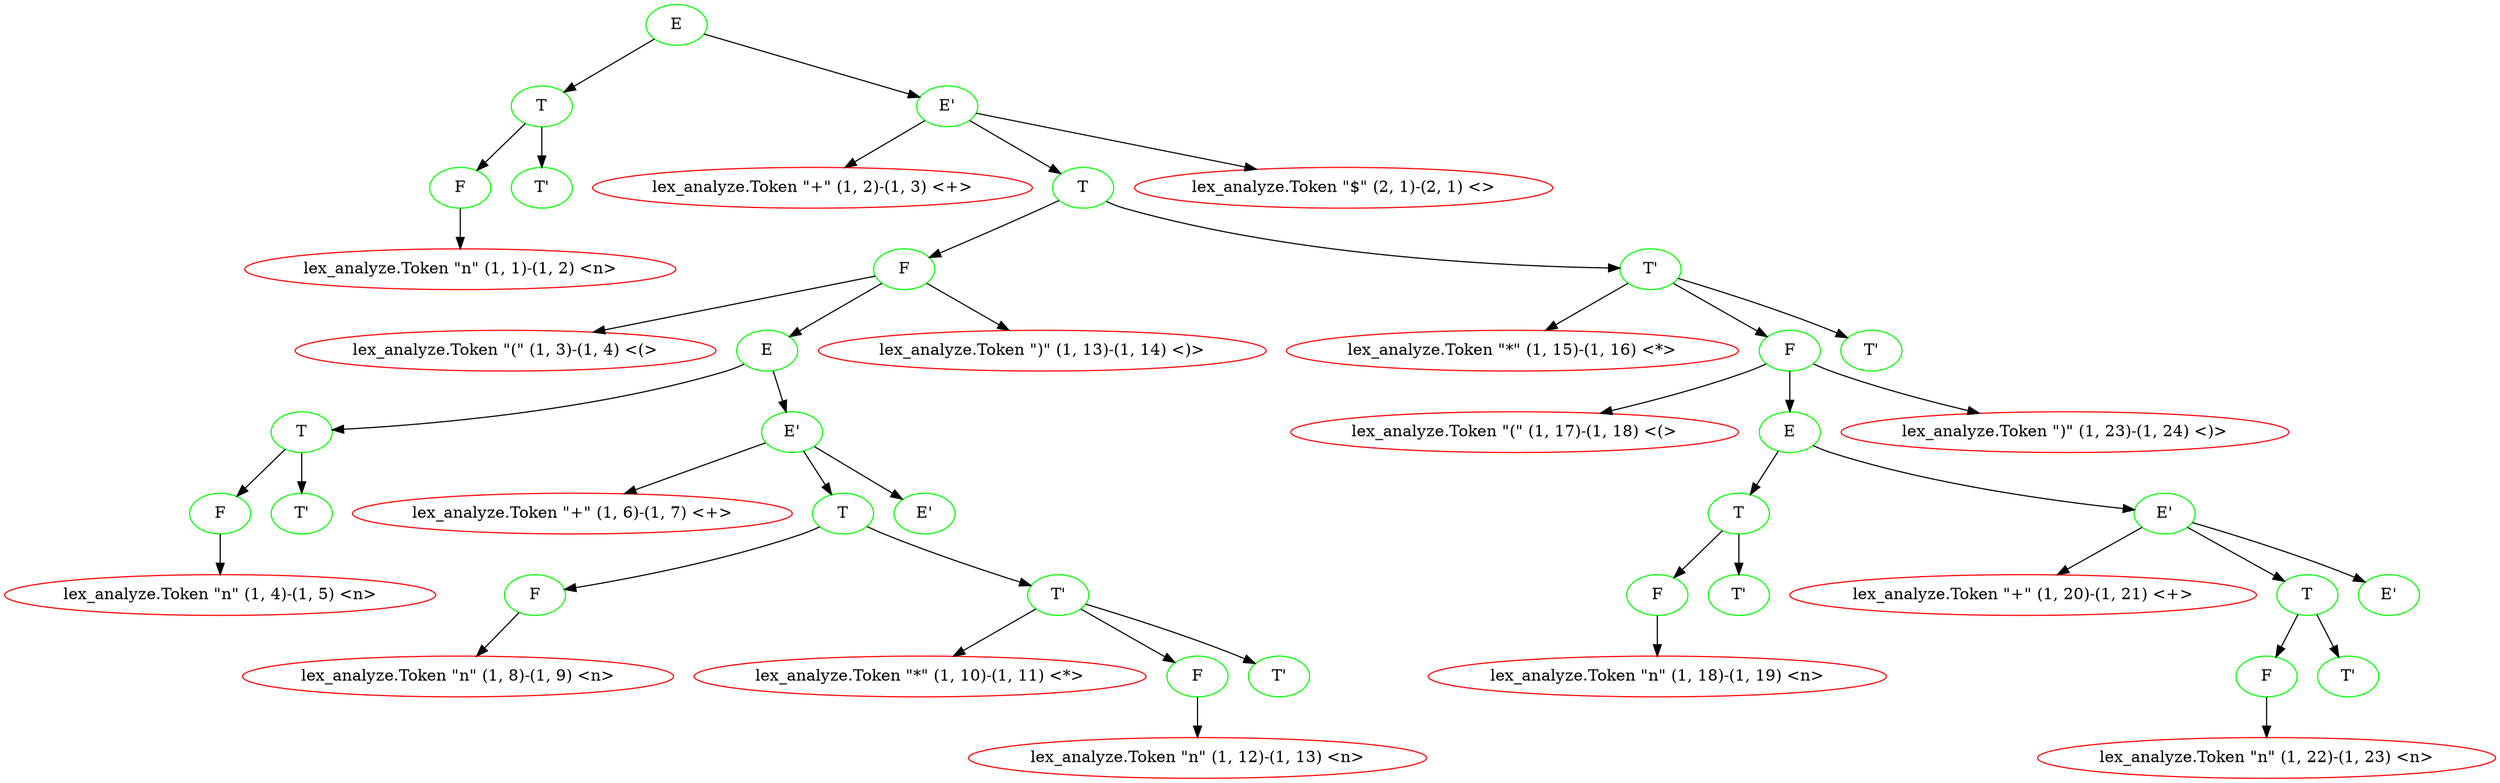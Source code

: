 digraph {
1 [label="E"][color=green]
2 [label="T"][color=green]
3 [label="F"][color=green]
4 [label="lex_analyze.Token \"n\" (1, 1)-(1, 2) <n>"][color=red]
3->4
2->3
5 [label="T'"][color=green]
2->5
1->2
6 [label="E'"][color=green]
7 [label="lex_analyze.Token \"+\" (1, 2)-(1, 3) <+>"][color=red]
6->7
8 [label="T"][color=green]
9 [label="F"][color=green]
10 [label="lex_analyze.Token \"(\" (1, 3)-(1, 4) <(>"][color=red]
9->10
11 [label="E"][color=green]
12 [label="T"][color=green]
13 [label="F"][color=green]
14 [label="lex_analyze.Token \"n\" (1, 4)-(1, 5) <n>"][color=red]
13->14
12->13
15 [label="T'"][color=green]
12->15
11->12
16 [label="E'"][color=green]
17 [label="lex_analyze.Token \"+\" (1, 6)-(1, 7) <+>"][color=red]
16->17
18 [label="T"][color=green]
19 [label="F"][color=green]
20 [label="lex_analyze.Token \"n\" (1, 8)-(1, 9) <n>"][color=red]
19->20
18->19
21 [label="T'"][color=green]
22 [label="lex_analyze.Token \"*\" (1, 10)-(1, 11) <*>"][color=red]
21->22
23 [label="F"][color=green]
24 [label="lex_analyze.Token \"n\" (1, 12)-(1, 13) <n>"][color=red]
23->24
21->23
25 [label="T'"][color=green]
21->25
18->21
16->18
26 [label="E'"][color=green]
16->26
11->16
9->11
27 [label="lex_analyze.Token \")\" (1, 13)-(1, 14) <)>"][color=red]
9->27
8->9
28 [label="T'"][color=green]
29 [label="lex_analyze.Token \"*\" (1, 15)-(1, 16) <*>"][color=red]
28->29
30 [label="F"][color=green]
31 [label="lex_analyze.Token \"(\" (1, 17)-(1, 18) <(>"][color=red]
30->31
32 [label="E"][color=green]
33 [label="T"][color=green]
34 [label="F"][color=green]
35 [label="lex_analyze.Token \"n\" (1, 18)-(1, 19) <n>"][color=red]
34->35
33->34
36 [label="T'"][color=green]
33->36
32->33
37 [label="E'"][color=green]
38 [label="lex_analyze.Token \"+\" (1, 20)-(1, 21) <+>"][color=red]
37->38
39 [label="T"][color=green]
40 [label="F"][color=green]
41 [label="lex_analyze.Token \"n\" (1, 22)-(1, 23) <n>"][color=red]
40->41
39->40
42 [label="T'"][color=green]
39->42
37->39
43 [label="E'"][color=green]
37->43
32->37
30->32
44 [label="lex_analyze.Token \")\" (1, 23)-(1, 24) <)>"][color=red]
30->44
28->30
45 [label="T'"][color=green]
28->45
8->28
6->8
48 [label="lex_analyze.Token \"$\" (2, 1)-(2, 1) <>"][color=red]
6->48
1->6
}
